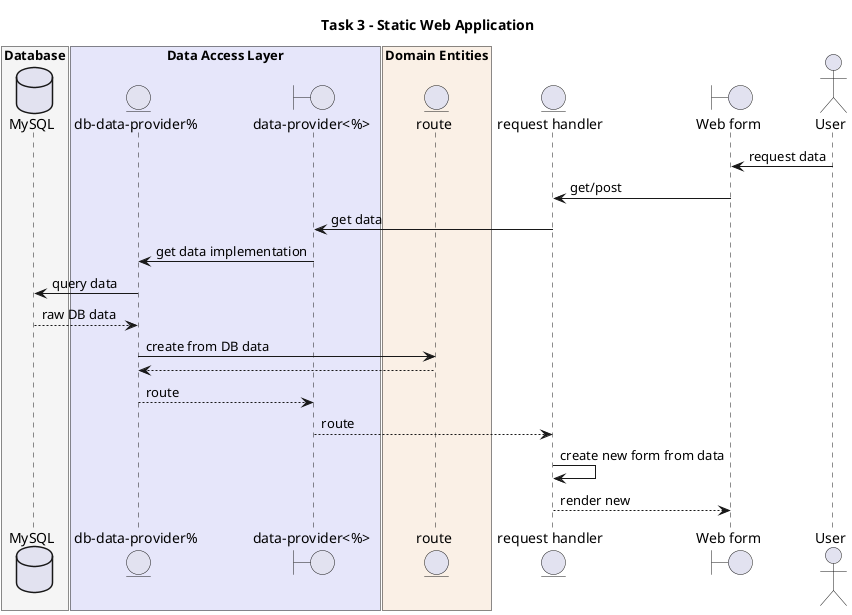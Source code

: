 @startuml
box "Database" #WhiteSmoke
database MySQL
end box
box "Data Access Layer" #Lavender
entity "db-data-provider%"
boundary "data-provider<%>"
end box
box "Domain Entities" #Linen
entity route
end box
entity "request handler"
boundary "Web form"
actor User
title Task 3 - Static Web Application
User -> "Web form": request data
"Web form" -> "request handler": get/post
"request handler" -> "data-provider<%>": get data
"data-provider<%>" -> "db-data-provider%": get data implementation
"db-data-provider%" -> MySQL: query data
"db-data-provider%" <-- MySQL: raw DB data
"db-data-provider%" -> route: create from DB data
"db-data-provider%" <-- route
"data-provider<%>" <-- "db-data-provider%": route
"request handler" <-- "data-provider<%>": route
"request handler" -> "request handler": create new form from data
"request handler" --> "Web form": render new
@enduml
